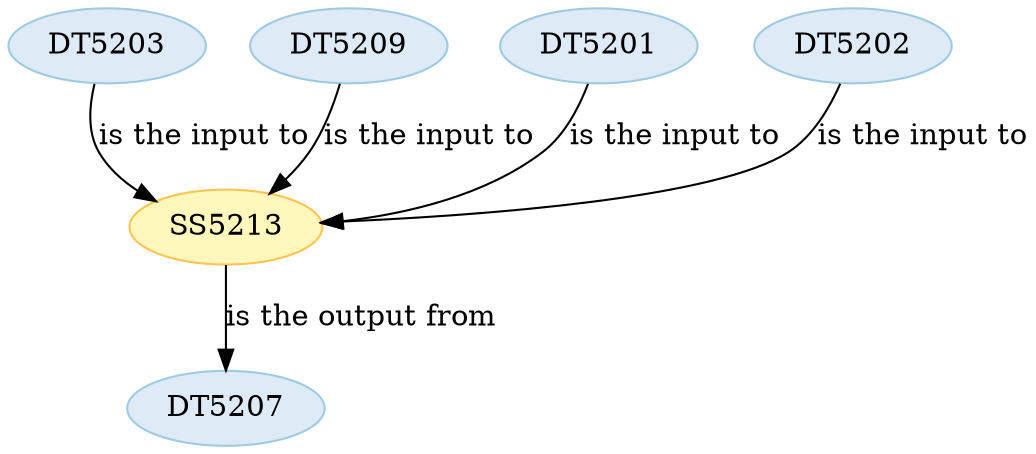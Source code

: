 strict digraph {


	"DT5203" [ color="2", colorscheme="blues3", fillcolor="1", style="filled",  weight=0 ];

	"DT5203" -> "SS5213" [ label="is the input to", labeltooltip="DT5203 - is the input to - SS5213",  weight=0 ];

	"DT5207" [ color="2", colorscheme="blues3", fillcolor="1", style="filled",  weight=0 ];

	"DT5209" [ color="2", colorscheme="blues3", fillcolor="1", style="filled",  weight=0 ];

	"DT5209" -> "SS5213" [ label="is the input to", labeltooltip="DT5209 - is the input to - SS5213",  weight=0 ];

	"SS5213" [ color="2", colorscheme="ylorbr3", fillcolor="1", style="filled",  weight=0 ];

	"SS5213" -> "DT5207" [ label="is the output from", labeltooltip="DT5207 - is the output from - SS5213",  weight=0 ];

	"DT5201" [ color="2", colorscheme="blues3", fillcolor="1", style="filled",  weight=0 ];

	"DT5201" -> "SS5213" [ label="is the input to", labeltooltip="DT5201 - is the input to - SS5213",  weight=0 ];

	"DT5202" [ color="2", colorscheme="blues3", fillcolor="1", style="filled",  weight=0 ];

	"DT5202" -> "SS5213" [ label="is the input to", labeltooltip="DT5202 - is the input to - SS5213",  weight=0 ];

}
